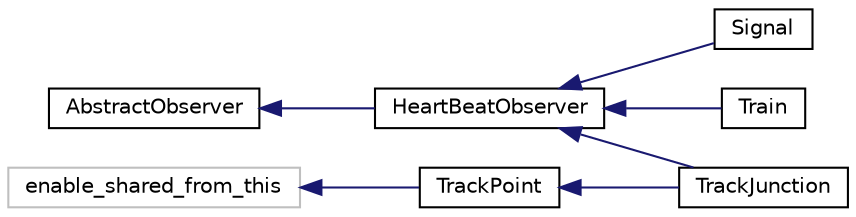 digraph "Graphical Class Hierarchy"
{
 // LATEX_PDF_SIZE
  edge [fontname="Helvetica",fontsize="10",labelfontname="Helvetica",labelfontsize="10"];
  node [fontname="Helvetica",fontsize="10",shape=record];
  rankdir="LR";
  Node10 [label="AbstractObserver",height=0.2,width=0.4,color="black", fillcolor="white", style="filled",URL="$class_abstract_observer.html",tooltip=" "];
  Node10 -> Node11 [dir="back",color="midnightblue",fontsize="10",style="solid",fontname="Helvetica"];
  Node11 [label="HeartBeatObserver",height=0.2,width=0.4,color="black", fillcolor="white", style="filled",URL="$class_heart_beat_observer.html",tooltip=" "];
  Node11 -> Node12 [dir="back",color="midnightblue",fontsize="10",style="solid",fontname="Helvetica"];
  Node12 [label="Signal",height=0.2,width=0.4,color="black", fillcolor="white", style="filled",URL="$class_signal.html",tooltip=" "];
  Node11 -> Node1 [dir="back",color="midnightblue",fontsize="10",style="solid",fontname="Helvetica"];
  Node1 [label="TrackJunction",height=0.2,width=0.4,color="black", fillcolor="white", style="filled",URL="$class_track_junction.html",tooltip=" "];
  Node11 -> Node13 [dir="back",color="midnightblue",fontsize="10",style="solid",fontname="Helvetica"];
  Node13 [label="Train",height=0.2,width=0.4,color="black", fillcolor="white", style="filled",URL="$class_train.html",tooltip=" "];
  Node4 [label="enable_shared_from_this",height=0.2,width=0.4,color="grey75", fillcolor="white", style="filled",tooltip=" "];
  Node4 -> Node0 [dir="back",color="midnightblue",fontsize="10",style="solid",fontname="Helvetica"];
  Node0 [label="TrackPoint",height=0.2,width=0.4,color="black", fillcolor="white", style="filled",URL="$class_track_point.html",tooltip=" "];
  Node0 -> Node1 [dir="back",color="midnightblue",fontsize="10",style="solid",fontname="Helvetica"];
}
